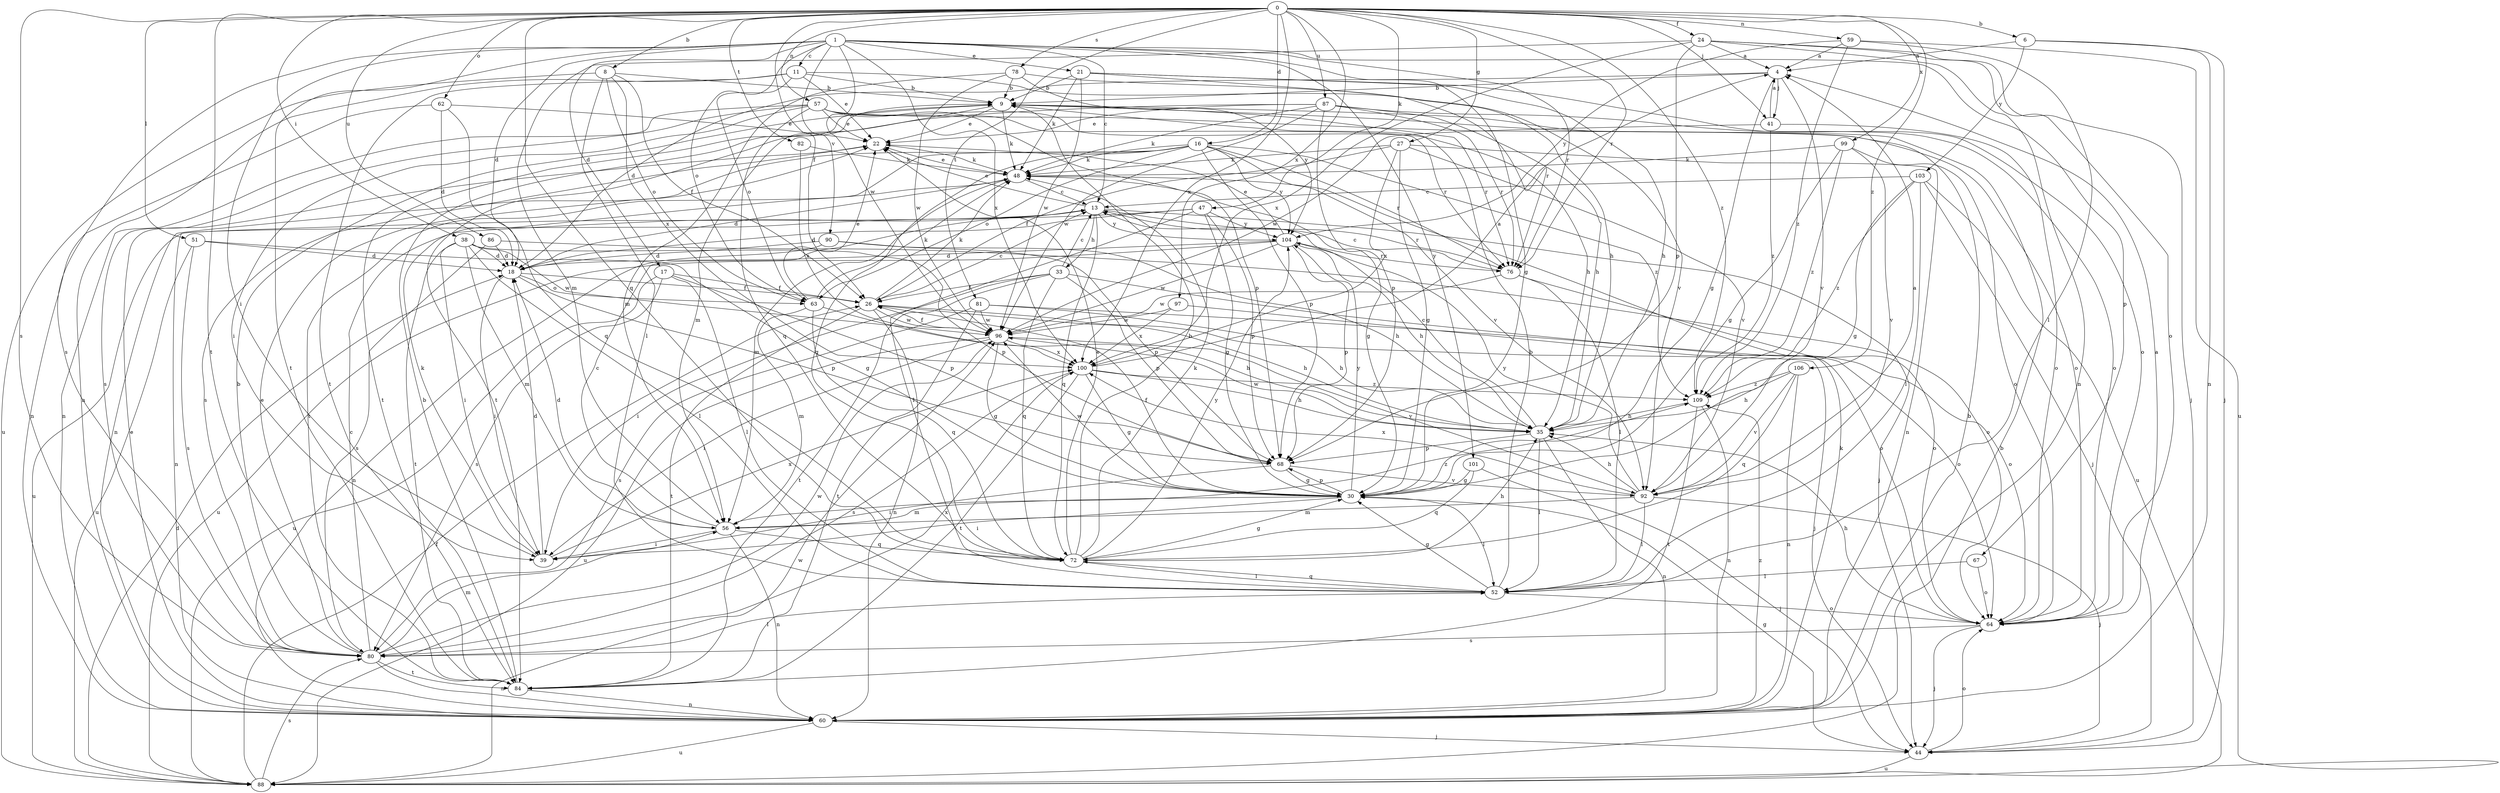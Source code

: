 strict digraph  {
0;
1;
4;
6;
8;
9;
11;
13;
16;
17;
18;
21;
22;
24;
26;
27;
30;
33;
35;
38;
39;
41;
44;
47;
48;
51;
52;
56;
57;
59;
60;
62;
63;
64;
67;
68;
72;
76;
78;
80;
81;
82;
84;
86;
87;
88;
90;
92;
96;
97;
99;
100;
101;
103;
104;
106;
109;
0 -> 6  [label=b];
0 -> 8  [label=b];
0 -> 16  [label=d];
0 -> 24  [label=f];
0 -> 26  [label=f];
0 -> 27  [label=g];
0 -> 38  [label=i];
0 -> 41  [label=j];
0 -> 47  [label=k];
0 -> 51  [label=l];
0 -> 57  [label=n];
0 -> 59  [label=n];
0 -> 62  [label=o];
0 -> 72  [label=q];
0 -> 76  [label=r];
0 -> 78  [label=s];
0 -> 80  [label=s];
0 -> 81  [label=t];
0 -> 82  [label=t];
0 -> 84  [label=t];
0 -> 86  [label=u];
0 -> 87  [label=u];
0 -> 97  [label=x];
0 -> 99  [label=x];
0 -> 100  [label=x];
0 -> 106  [label=z];
0 -> 109  [label=z];
1 -> 11  [label=c];
1 -> 13  [label=c];
1 -> 17  [label=d];
1 -> 18  [label=d];
1 -> 21  [label=e];
1 -> 30  [label=g];
1 -> 39  [label=i];
1 -> 63  [label=o];
1 -> 67  [label=p];
1 -> 76  [label=r];
1 -> 80  [label=s];
1 -> 84  [label=t];
1 -> 90  [label=v];
1 -> 96  [label=w];
1 -> 100  [label=x];
1 -> 101  [label=y];
4 -> 9  [label=b];
4 -> 18  [label=d];
4 -> 30  [label=g];
4 -> 41  [label=j];
4 -> 92  [label=v];
6 -> 4  [label=a];
6 -> 44  [label=j];
6 -> 60  [label=n];
6 -> 103  [label=y];
8 -> 9  [label=b];
8 -> 26  [label=f];
8 -> 52  [label=l];
8 -> 63  [label=o];
8 -> 88  [label=u];
8 -> 100  [label=x];
9 -> 22  [label=e];
9 -> 48  [label=k];
9 -> 56  [label=m];
9 -> 76  [label=r];
9 -> 84  [label=t];
11 -> 9  [label=b];
11 -> 22  [label=e];
11 -> 60  [label=n];
11 -> 63  [label=o];
11 -> 84  [label=t];
11 -> 92  [label=v];
13 -> 22  [label=e];
13 -> 33  [label=h];
13 -> 44  [label=j];
13 -> 60  [label=n];
13 -> 72  [label=q];
13 -> 76  [label=r];
13 -> 104  [label=y];
16 -> 48  [label=k];
16 -> 60  [label=n];
16 -> 63  [label=o];
16 -> 68  [label=p];
16 -> 72  [label=q];
16 -> 76  [label=r];
16 -> 84  [label=t];
16 -> 92  [label=v];
16 -> 104  [label=y];
16 -> 109  [label=z];
17 -> 26  [label=f];
17 -> 52  [label=l];
17 -> 68  [label=p];
17 -> 80  [label=s];
17 -> 88  [label=u];
18 -> 26  [label=f];
18 -> 39  [label=i];
18 -> 63  [label=o];
18 -> 68  [label=p];
21 -> 9  [label=b];
21 -> 35  [label=h];
21 -> 48  [label=k];
21 -> 64  [label=o];
21 -> 76  [label=r];
21 -> 96  [label=w];
22 -> 48  [label=k];
22 -> 80  [label=s];
24 -> 4  [label=a];
24 -> 44  [label=j];
24 -> 56  [label=m];
24 -> 60  [label=n];
24 -> 64  [label=o];
24 -> 68  [label=p];
24 -> 100  [label=x];
26 -> 13  [label=c];
26 -> 35  [label=h];
26 -> 44  [label=j];
26 -> 48  [label=k];
26 -> 60  [label=n];
26 -> 84  [label=t];
26 -> 96  [label=w];
27 -> 26  [label=f];
27 -> 30  [label=g];
27 -> 48  [label=k];
27 -> 60  [label=n];
27 -> 92  [label=v];
27 -> 100  [label=x];
30 -> 26  [label=f];
30 -> 39  [label=i];
30 -> 52  [label=l];
30 -> 56  [label=m];
30 -> 68  [label=p];
30 -> 96  [label=w];
30 -> 104  [label=y];
33 -> 13  [label=c];
33 -> 26  [label=f];
33 -> 39  [label=i];
33 -> 64  [label=o];
33 -> 68  [label=p];
33 -> 72  [label=q];
33 -> 84  [label=t];
35 -> 13  [label=c];
35 -> 52  [label=l];
35 -> 60  [label=n];
35 -> 68  [label=p];
35 -> 96  [label=w];
38 -> 18  [label=d];
38 -> 39  [label=i];
38 -> 52  [label=l];
38 -> 56  [label=m];
38 -> 68  [label=p];
38 -> 84  [label=t];
38 -> 96  [label=w];
39 -> 18  [label=d];
39 -> 48  [label=k];
39 -> 100  [label=x];
41 -> 4  [label=a];
41 -> 64  [label=o];
41 -> 96  [label=w];
41 -> 109  [label=z];
44 -> 30  [label=g];
44 -> 64  [label=o];
44 -> 88  [label=u];
47 -> 18  [label=d];
47 -> 30  [label=g];
47 -> 52  [label=l];
47 -> 68  [label=p];
47 -> 88  [label=u];
47 -> 104  [label=y];
48 -> 13  [label=c];
48 -> 18  [label=d];
48 -> 22  [label=e];
48 -> 30  [label=g];
48 -> 56  [label=m];
51 -> 18  [label=d];
51 -> 30  [label=g];
51 -> 80  [label=s];
51 -> 88  [label=u];
52 -> 9  [label=b];
52 -> 30  [label=g];
52 -> 64  [label=o];
52 -> 72  [label=q];
56 -> 13  [label=c];
56 -> 18  [label=d];
56 -> 39  [label=i];
56 -> 60  [label=n];
56 -> 72  [label=q];
56 -> 109  [label=z];
57 -> 22  [label=e];
57 -> 35  [label=h];
57 -> 39  [label=i];
57 -> 60  [label=n];
57 -> 64  [label=o];
57 -> 68  [label=p];
57 -> 72  [label=q];
57 -> 76  [label=r];
57 -> 80  [label=s];
59 -> 4  [label=a];
59 -> 52  [label=l];
59 -> 88  [label=u];
59 -> 104  [label=y];
59 -> 109  [label=z];
60 -> 9  [label=b];
60 -> 22  [label=e];
60 -> 44  [label=j];
60 -> 48  [label=k];
60 -> 88  [label=u];
60 -> 109  [label=z];
62 -> 18  [label=d];
62 -> 22  [label=e];
62 -> 60  [label=n];
62 -> 72  [label=q];
63 -> 22  [label=e];
63 -> 35  [label=h];
63 -> 48  [label=k];
63 -> 56  [label=m];
63 -> 72  [label=q];
64 -> 4  [label=a];
64 -> 35  [label=h];
64 -> 44  [label=j];
64 -> 80  [label=s];
67 -> 52  [label=l];
67 -> 64  [label=o];
68 -> 30  [label=g];
68 -> 39  [label=i];
68 -> 92  [label=v];
72 -> 9  [label=b];
72 -> 22  [label=e];
72 -> 30  [label=g];
72 -> 35  [label=h];
72 -> 48  [label=k];
72 -> 52  [label=l];
72 -> 104  [label=y];
76 -> 13  [label=c];
76 -> 52  [label=l];
76 -> 64  [label=o];
76 -> 96  [label=w];
78 -> 9  [label=b];
78 -> 35  [label=h];
78 -> 56  [label=m];
78 -> 96  [label=w];
78 -> 104  [label=y];
80 -> 9  [label=b];
80 -> 13  [label=c];
80 -> 22  [label=e];
80 -> 52  [label=l];
80 -> 56  [label=m];
80 -> 60  [label=n];
80 -> 84  [label=t];
80 -> 96  [label=w];
80 -> 100  [label=x];
81 -> 35  [label=h];
81 -> 64  [label=o];
81 -> 80  [label=s];
81 -> 84  [label=t];
81 -> 96  [label=w];
82 -> 48  [label=k];
82 -> 100  [label=x];
84 -> 9  [label=b];
84 -> 60  [label=n];
86 -> 18  [label=d];
86 -> 64  [label=o];
86 -> 80  [label=s];
87 -> 22  [label=e];
87 -> 35  [label=h];
87 -> 48  [label=k];
87 -> 64  [label=o];
87 -> 68  [label=p];
87 -> 76  [label=r];
87 -> 84  [label=t];
87 -> 96  [label=w];
88 -> 9  [label=b];
88 -> 18  [label=d];
88 -> 26  [label=f];
88 -> 80  [label=s];
88 -> 96  [label=w];
90 -> 18  [label=d];
90 -> 35  [label=h];
90 -> 60  [label=n];
90 -> 68  [label=p];
92 -> 4  [label=a];
92 -> 35  [label=h];
92 -> 44  [label=j];
92 -> 52  [label=l];
92 -> 56  [label=m];
92 -> 100  [label=x];
92 -> 104  [label=y];
96 -> 26  [label=f];
96 -> 30  [label=g];
96 -> 39  [label=i];
96 -> 88  [label=u];
96 -> 92  [label=v];
96 -> 100  [label=x];
97 -> 64  [label=o];
97 -> 96  [label=w];
97 -> 100  [label=x];
99 -> 30  [label=g];
99 -> 48  [label=k];
99 -> 64  [label=o];
99 -> 92  [label=v];
99 -> 109  [label=z];
100 -> 4  [label=a];
100 -> 30  [label=g];
100 -> 35  [label=h];
100 -> 80  [label=s];
100 -> 84  [label=t];
100 -> 109  [label=z];
101 -> 30  [label=g];
101 -> 44  [label=j];
101 -> 72  [label=q];
103 -> 13  [label=c];
103 -> 30  [label=g];
103 -> 44  [label=j];
103 -> 52  [label=l];
103 -> 88  [label=u];
103 -> 109  [label=z];
104 -> 18  [label=d];
104 -> 22  [label=e];
104 -> 35  [label=h];
104 -> 68  [label=p];
104 -> 76  [label=r];
104 -> 88  [label=u];
104 -> 96  [label=w];
106 -> 35  [label=h];
106 -> 60  [label=n];
106 -> 72  [label=q];
106 -> 92  [label=v];
106 -> 109  [label=z];
109 -> 35  [label=h];
109 -> 60  [label=n];
109 -> 84  [label=t];
}
